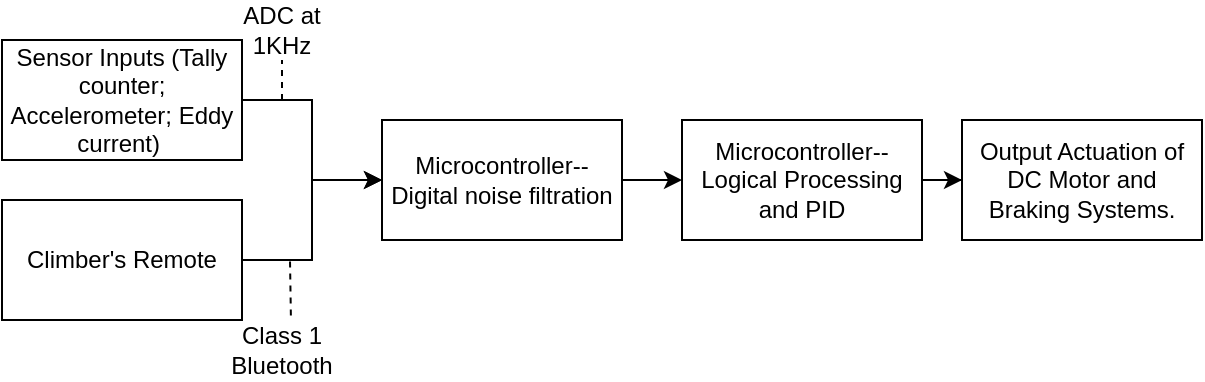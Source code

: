 <mxfile version="24.7.7">
  <diagram name="Page-1" id="hASBsdIBKE_tWBu9pbZE">
    <mxGraphModel dx="955" dy="506" grid="1" gridSize="10" guides="1" tooltips="1" connect="1" arrows="1" fold="1" page="1" pageScale="1" pageWidth="827" pageHeight="1169" math="0" shadow="0">
      <root>
        <mxCell id="0" />
        <mxCell id="1" parent="0" />
        <mxCell id="1esEc9C22PGesizVBieg-3" value="" style="edgeStyle=orthogonalEdgeStyle;rounded=0;orthogonalLoop=1;jettySize=auto;html=1;" edge="1" parent="1" source="1esEc9C22PGesizVBieg-1" target="1esEc9C22PGesizVBieg-2">
          <mxGeometry relative="1" as="geometry" />
        </mxCell>
        <mxCell id="1esEc9C22PGesizVBieg-1" value="Sensor Inputs (Tally counter; Accelerometer; Eddy current)&amp;nbsp;" style="rounded=0;whiteSpace=wrap;html=1;" vertex="1" parent="1">
          <mxGeometry x="40" y="170" width="120" height="60" as="geometry" />
        </mxCell>
        <mxCell id="1esEc9C22PGesizVBieg-5" value="" style="edgeStyle=orthogonalEdgeStyle;rounded=0;orthogonalLoop=1;jettySize=auto;html=1;" edge="1" parent="1" source="1esEc9C22PGesizVBieg-2" target="1esEc9C22PGesizVBieg-4">
          <mxGeometry relative="1" as="geometry" />
        </mxCell>
        <mxCell id="1esEc9C22PGesizVBieg-2" value="Microcontroller--Digital noise filtration" style="whiteSpace=wrap;html=1;rounded=0;" vertex="1" parent="1">
          <mxGeometry x="230" y="210" width="120" height="60" as="geometry" />
        </mxCell>
        <mxCell id="1esEc9C22PGesizVBieg-7" value="" style="edgeStyle=orthogonalEdgeStyle;rounded=0;orthogonalLoop=1;jettySize=auto;html=1;" edge="1" parent="1" source="1esEc9C22PGesizVBieg-4" target="1esEc9C22PGesizVBieg-6">
          <mxGeometry relative="1" as="geometry" />
        </mxCell>
        <mxCell id="1esEc9C22PGesizVBieg-4" value="Microcontroller--Logical Processing and PID" style="whiteSpace=wrap;html=1;rounded=0;" vertex="1" parent="1">
          <mxGeometry x="380" y="210" width="120" height="60" as="geometry" />
        </mxCell>
        <mxCell id="1esEc9C22PGesizVBieg-6" value="Output Actuation of DC Motor and Braking Systems." style="whiteSpace=wrap;html=1;rounded=0;" vertex="1" parent="1">
          <mxGeometry x="520" y="210" width="120" height="60" as="geometry" />
        </mxCell>
        <mxCell id="1esEc9C22PGesizVBieg-9" value="" style="endArrow=none;dashed=1;html=1;rounded=0;" edge="1" parent="1" target="1esEc9C22PGesizVBieg-10">
          <mxGeometry width="50" height="50" relative="1" as="geometry">
            <mxPoint x="180" y="200" as="sourcePoint" />
            <mxPoint x="160" y="170" as="targetPoint" />
          </mxGeometry>
        </mxCell>
        <mxCell id="1esEc9C22PGesizVBieg-10" value="ADC at 1KHz" style="text;html=1;align=center;verticalAlign=middle;whiteSpace=wrap;rounded=0;" vertex="1" parent="1">
          <mxGeometry x="150" y="150" width="60" height="30" as="geometry" />
        </mxCell>
        <mxCell id="1esEc9C22PGesizVBieg-12" style="edgeStyle=orthogonalEdgeStyle;rounded=0;orthogonalLoop=1;jettySize=auto;html=1;exitX=1;exitY=0.5;exitDx=0;exitDy=0;entryX=0;entryY=0.5;entryDx=0;entryDy=0;" edge="1" parent="1" source="1esEc9C22PGesizVBieg-11" target="1esEc9C22PGesizVBieg-2">
          <mxGeometry relative="1" as="geometry" />
        </mxCell>
        <mxCell id="1esEc9C22PGesizVBieg-11" value="Climber&#39;s Remote" style="rounded=0;whiteSpace=wrap;html=1;" vertex="1" parent="1">
          <mxGeometry x="40" y="250" width="120" height="60" as="geometry" />
        </mxCell>
        <mxCell id="1esEc9C22PGesizVBieg-16" value="Class 1 Bluetooth" style="text;html=1;align=center;verticalAlign=middle;whiteSpace=wrap;rounded=0;" vertex="1" parent="1">
          <mxGeometry x="150" y="310" width="60" height="30" as="geometry" />
        </mxCell>
        <mxCell id="1esEc9C22PGesizVBieg-19" value="" style="endArrow=none;dashed=1;html=1;rounded=0;exitX=0.574;exitY=-0.076;exitDx=0;exitDy=0;exitPerimeter=0;" edge="1" parent="1" source="1esEc9C22PGesizVBieg-16">
          <mxGeometry width="50" height="50" relative="1" as="geometry">
            <mxPoint x="190" y="300" as="sourcePoint" />
            <mxPoint x="184" y="280" as="targetPoint" />
          </mxGeometry>
        </mxCell>
      </root>
    </mxGraphModel>
  </diagram>
</mxfile>
